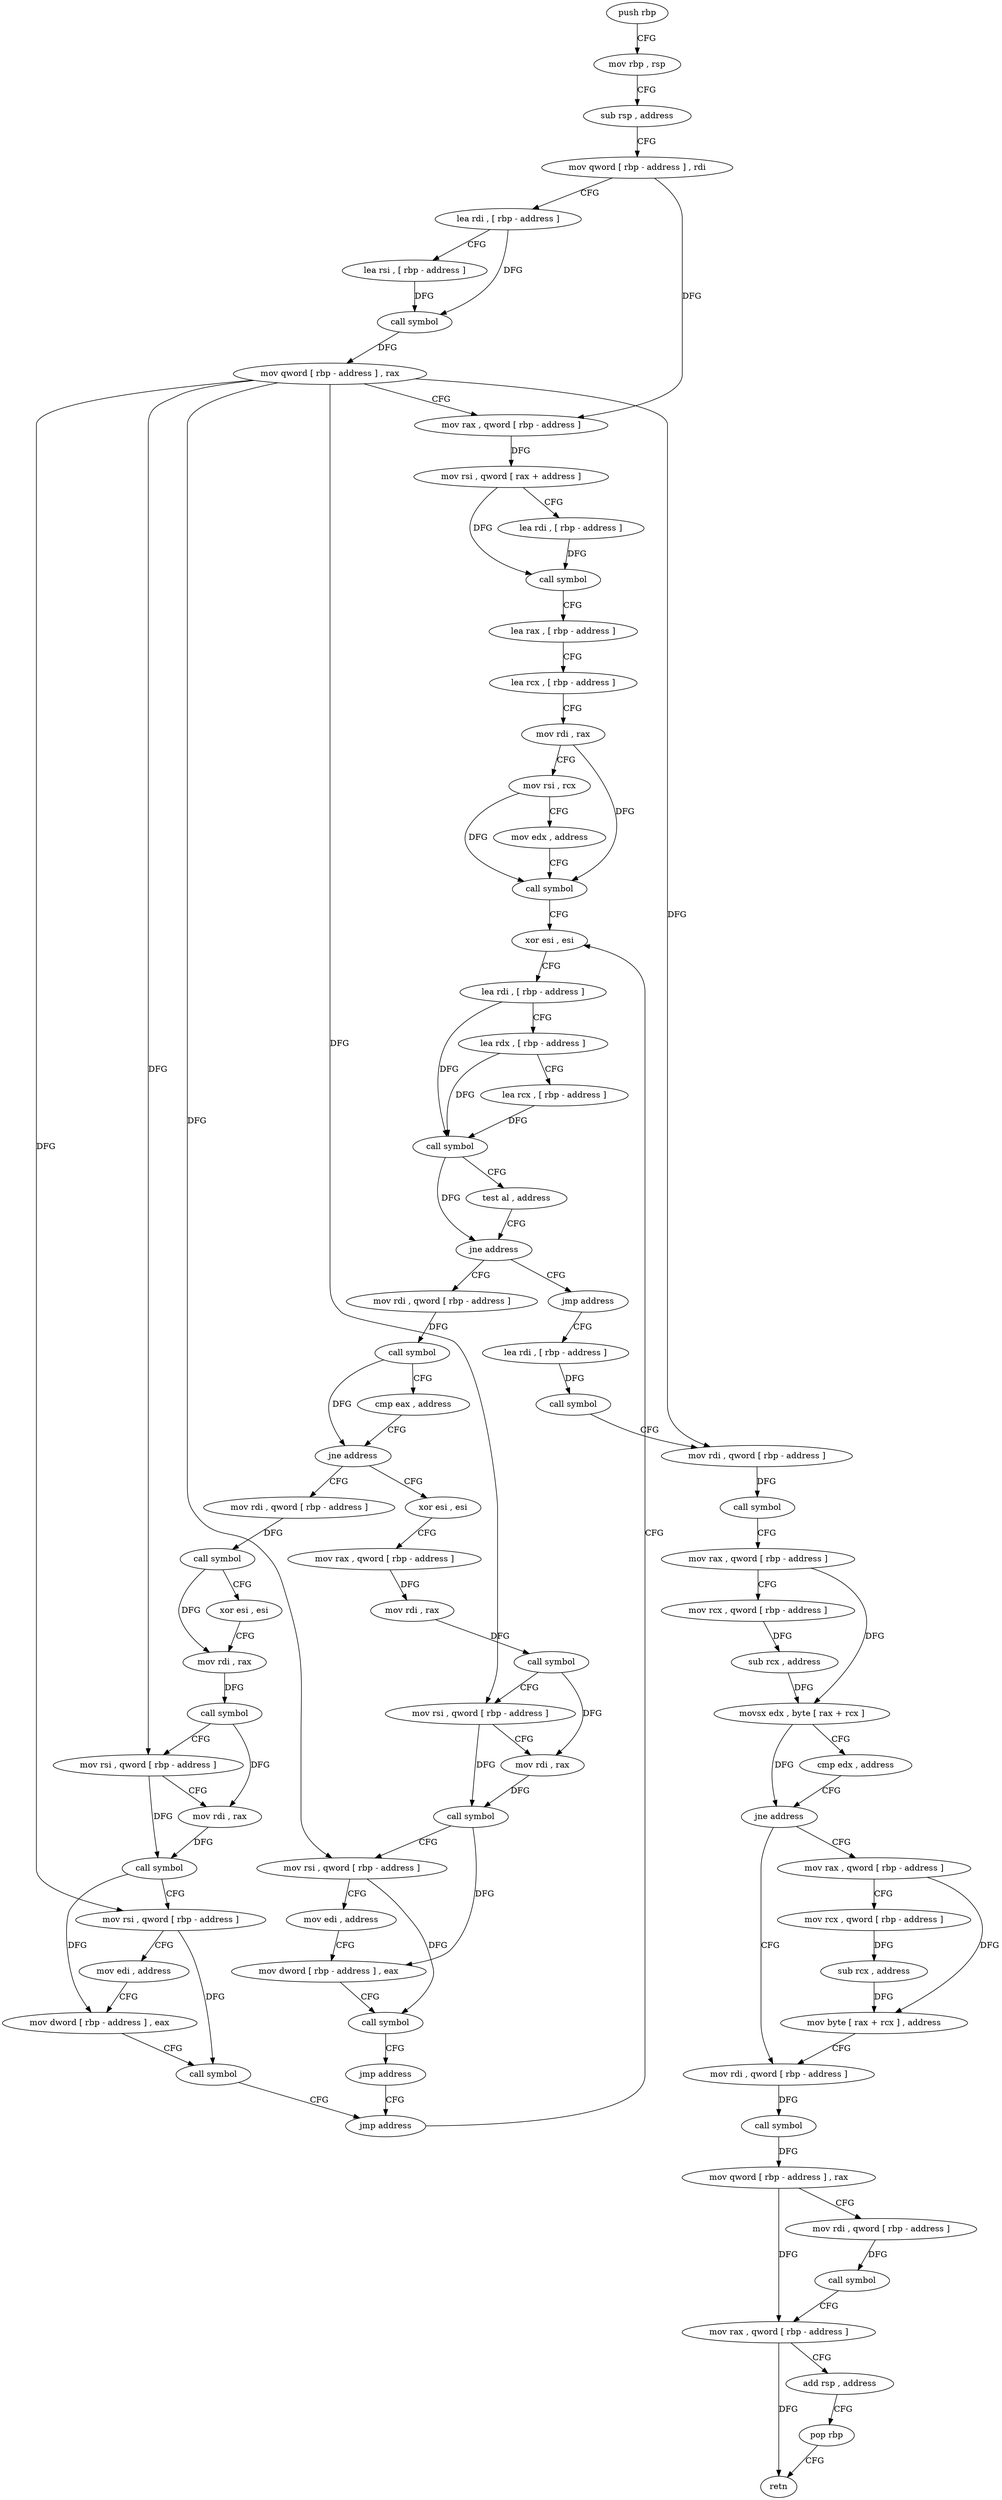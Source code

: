 digraph "func" {
"87888" [label = "push rbp" ]
"87889" [label = "mov rbp , rsp" ]
"87892" [label = "sub rsp , address" ]
"87899" [label = "mov qword [ rbp - address ] , rdi" ]
"87903" [label = "lea rdi , [ rbp - address ]" ]
"87907" [label = "lea rsi , [ rbp - address ]" ]
"87911" [label = "call symbol" ]
"87916" [label = "mov qword [ rbp - address ] , rax" ]
"87920" [label = "mov rax , qword [ rbp - address ]" ]
"87924" [label = "mov rsi , qword [ rax + address ]" ]
"87928" [label = "lea rdi , [ rbp - address ]" ]
"87935" [label = "call symbol" ]
"87940" [label = "lea rax , [ rbp - address ]" ]
"87944" [label = "lea rcx , [ rbp - address ]" ]
"87951" [label = "mov rdi , rax" ]
"87954" [label = "mov rsi , rcx" ]
"87957" [label = "mov edx , address" ]
"87962" [label = "call symbol" ]
"87967" [label = "xor esi , esi" ]
"87999" [label = "mov rdi , qword [ rbp - address ]" ]
"88003" [label = "call symbol" ]
"88008" [label = "cmp eax , address" ]
"88011" [label = "jne address" ]
"88068" [label = "mov rdi , qword [ rbp - address ]" ]
"88017" [label = "xor esi , esi" ]
"87994" [label = "jmp address" ]
"88124" [label = "lea rdi , [ rbp - address ]" ]
"88072" [label = "call symbol" ]
"88077" [label = "xor esi , esi" ]
"88079" [label = "mov rdi , rax" ]
"88082" [label = "call symbol" ]
"88087" [label = "mov rsi , qword [ rbp - address ]" ]
"88091" [label = "mov rdi , rax" ]
"88094" [label = "call symbol" ]
"88099" [label = "mov rsi , qword [ rbp - address ]" ]
"88103" [label = "mov edi , address" ]
"88108" [label = "mov dword [ rbp - address ] , eax" ]
"88114" [label = "call symbol" ]
"88119" [label = "jmp address" ]
"88019" [label = "mov rax , qword [ rbp - address ]" ]
"88023" [label = "mov rdi , rax" ]
"88026" [label = "call symbol" ]
"88031" [label = "mov rsi , qword [ rbp - address ]" ]
"88035" [label = "mov rdi , rax" ]
"88038" [label = "call symbol" ]
"88043" [label = "mov rsi , qword [ rbp - address ]" ]
"88047" [label = "mov edi , address" ]
"88052" [label = "mov dword [ rbp - address ] , eax" ]
"88058" [label = "call symbol" ]
"88063" [label = "jmp address" ]
"88128" [label = "call symbol" ]
"88133" [label = "mov rdi , qword [ rbp - address ]" ]
"88137" [label = "call symbol" ]
"88142" [label = "mov rax , qword [ rbp - address ]" ]
"88146" [label = "mov rcx , qword [ rbp - address ]" ]
"88150" [label = "sub rcx , address" ]
"88157" [label = "movsx edx , byte [ rax + rcx ]" ]
"88161" [label = "cmp edx , address" ]
"88164" [label = "jne address" ]
"88189" [label = "mov rdi , qword [ rbp - address ]" ]
"88170" [label = "mov rax , qword [ rbp - address ]" ]
"87969" [label = "lea rdi , [ rbp - address ]" ]
"87973" [label = "lea rdx , [ rbp - address ]" ]
"87977" [label = "lea rcx , [ rbp - address ]" ]
"87981" [label = "call symbol" ]
"87986" [label = "test al , address" ]
"87988" [label = "jne address" ]
"88193" [label = "call symbol" ]
"88198" [label = "mov qword [ rbp - address ] , rax" ]
"88202" [label = "mov rdi , qword [ rbp - address ]" ]
"88206" [label = "call symbol" ]
"88211" [label = "mov rax , qword [ rbp - address ]" ]
"88215" [label = "add rsp , address" ]
"88222" [label = "pop rbp" ]
"88223" [label = "retn" ]
"88174" [label = "mov rcx , qword [ rbp - address ]" ]
"88178" [label = "sub rcx , address" ]
"88185" [label = "mov byte [ rax + rcx ] , address" ]
"87888" -> "87889" [ label = "CFG" ]
"87889" -> "87892" [ label = "CFG" ]
"87892" -> "87899" [ label = "CFG" ]
"87899" -> "87903" [ label = "CFG" ]
"87899" -> "87920" [ label = "DFG" ]
"87903" -> "87907" [ label = "CFG" ]
"87903" -> "87911" [ label = "DFG" ]
"87907" -> "87911" [ label = "DFG" ]
"87911" -> "87916" [ label = "DFG" ]
"87916" -> "87920" [ label = "CFG" ]
"87916" -> "88087" [ label = "DFG" ]
"87916" -> "88099" [ label = "DFG" ]
"87916" -> "88031" [ label = "DFG" ]
"87916" -> "88043" [ label = "DFG" ]
"87916" -> "88133" [ label = "DFG" ]
"87920" -> "87924" [ label = "DFG" ]
"87924" -> "87928" [ label = "CFG" ]
"87924" -> "87935" [ label = "DFG" ]
"87928" -> "87935" [ label = "DFG" ]
"87935" -> "87940" [ label = "CFG" ]
"87940" -> "87944" [ label = "CFG" ]
"87944" -> "87951" [ label = "CFG" ]
"87951" -> "87954" [ label = "CFG" ]
"87951" -> "87962" [ label = "DFG" ]
"87954" -> "87957" [ label = "CFG" ]
"87954" -> "87962" [ label = "DFG" ]
"87957" -> "87962" [ label = "CFG" ]
"87962" -> "87967" [ label = "CFG" ]
"87967" -> "87969" [ label = "CFG" ]
"87999" -> "88003" [ label = "DFG" ]
"88003" -> "88008" [ label = "CFG" ]
"88003" -> "88011" [ label = "DFG" ]
"88008" -> "88011" [ label = "CFG" ]
"88011" -> "88068" [ label = "CFG" ]
"88011" -> "88017" [ label = "CFG" ]
"88068" -> "88072" [ label = "DFG" ]
"88017" -> "88019" [ label = "CFG" ]
"87994" -> "88124" [ label = "CFG" ]
"88124" -> "88128" [ label = "DFG" ]
"88072" -> "88077" [ label = "CFG" ]
"88072" -> "88079" [ label = "DFG" ]
"88077" -> "88079" [ label = "CFG" ]
"88079" -> "88082" [ label = "DFG" ]
"88082" -> "88087" [ label = "CFG" ]
"88082" -> "88091" [ label = "DFG" ]
"88087" -> "88091" [ label = "CFG" ]
"88087" -> "88094" [ label = "DFG" ]
"88091" -> "88094" [ label = "DFG" ]
"88094" -> "88099" [ label = "CFG" ]
"88094" -> "88108" [ label = "DFG" ]
"88099" -> "88103" [ label = "CFG" ]
"88099" -> "88114" [ label = "DFG" ]
"88103" -> "88108" [ label = "CFG" ]
"88108" -> "88114" [ label = "CFG" ]
"88114" -> "88119" [ label = "CFG" ]
"88119" -> "87967" [ label = "CFG" ]
"88019" -> "88023" [ label = "DFG" ]
"88023" -> "88026" [ label = "DFG" ]
"88026" -> "88031" [ label = "CFG" ]
"88026" -> "88035" [ label = "DFG" ]
"88031" -> "88035" [ label = "CFG" ]
"88031" -> "88038" [ label = "DFG" ]
"88035" -> "88038" [ label = "DFG" ]
"88038" -> "88043" [ label = "CFG" ]
"88038" -> "88052" [ label = "DFG" ]
"88043" -> "88047" [ label = "CFG" ]
"88043" -> "88058" [ label = "DFG" ]
"88047" -> "88052" [ label = "CFG" ]
"88052" -> "88058" [ label = "CFG" ]
"88058" -> "88063" [ label = "CFG" ]
"88063" -> "88119" [ label = "CFG" ]
"88128" -> "88133" [ label = "CFG" ]
"88133" -> "88137" [ label = "DFG" ]
"88137" -> "88142" [ label = "CFG" ]
"88142" -> "88146" [ label = "CFG" ]
"88142" -> "88157" [ label = "DFG" ]
"88146" -> "88150" [ label = "DFG" ]
"88150" -> "88157" [ label = "DFG" ]
"88157" -> "88161" [ label = "CFG" ]
"88157" -> "88164" [ label = "DFG" ]
"88161" -> "88164" [ label = "CFG" ]
"88164" -> "88189" [ label = "CFG" ]
"88164" -> "88170" [ label = "CFG" ]
"88189" -> "88193" [ label = "DFG" ]
"88170" -> "88174" [ label = "CFG" ]
"88170" -> "88185" [ label = "DFG" ]
"87969" -> "87973" [ label = "CFG" ]
"87969" -> "87981" [ label = "DFG" ]
"87973" -> "87977" [ label = "CFG" ]
"87973" -> "87981" [ label = "DFG" ]
"87977" -> "87981" [ label = "DFG" ]
"87981" -> "87986" [ label = "CFG" ]
"87981" -> "87988" [ label = "DFG" ]
"87986" -> "87988" [ label = "CFG" ]
"87988" -> "87999" [ label = "CFG" ]
"87988" -> "87994" [ label = "CFG" ]
"88193" -> "88198" [ label = "DFG" ]
"88198" -> "88202" [ label = "CFG" ]
"88198" -> "88211" [ label = "DFG" ]
"88202" -> "88206" [ label = "DFG" ]
"88206" -> "88211" [ label = "CFG" ]
"88211" -> "88215" [ label = "CFG" ]
"88211" -> "88223" [ label = "DFG" ]
"88215" -> "88222" [ label = "CFG" ]
"88222" -> "88223" [ label = "CFG" ]
"88174" -> "88178" [ label = "DFG" ]
"88178" -> "88185" [ label = "DFG" ]
"88185" -> "88189" [ label = "CFG" ]
}

